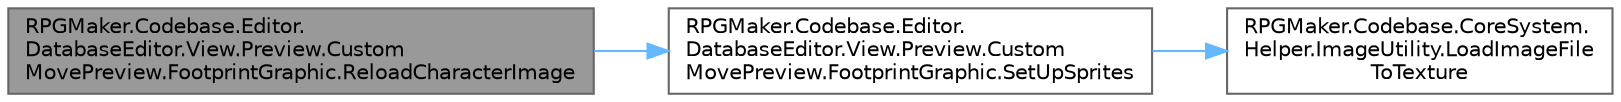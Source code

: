 digraph "RPGMaker.Codebase.Editor.DatabaseEditor.View.Preview.CustomMovePreview.FootprintGraphic.ReloadCharacterImage"
{
 // LATEX_PDF_SIZE
  bgcolor="transparent";
  edge [fontname=Helvetica,fontsize=10,labelfontname=Helvetica,labelfontsize=10];
  node [fontname=Helvetica,fontsize=10,shape=box,height=0.2,width=0.4];
  rankdir="LR";
  Node1 [id="Node000001",label="RPGMaker.Codebase.Editor.\lDatabaseEditor.View.Preview.Custom\lMovePreview.FootprintGraphic.ReloadCharacterImage",height=0.2,width=0.4,color="gray40", fillcolor="grey60", style="filled", fontcolor="black",tooltip="キャラクターの画像を読み込み直す部分 読み込み直すassetsIDが入ります"];
  Node1 -> Node2 [id="edge1_Node000001_Node000002",color="steelblue1",style="solid",tooltip=" "];
  Node2 [id="Node000002",label="RPGMaker.Codebase.Editor.\lDatabaseEditor.View.Preview.Custom\lMovePreview.FootprintGraphic.SetUpSprites",height=0.2,width=0.4,color="grey40", fillcolor="white", style="filled",URL="$d1/d92/class_r_p_g_maker_1_1_codebase_1_1_editor_1_1_database_editor_1_1_view_1_1_preview_1_1_custom_mo2bd1d9b513b744ab4a2516d7b0007b30.html#a84051513ab988f4cda2cac93d26bd919",tooltip=" "];
  Node2 -> Node3 [id="edge2_Node000002_Node000003",color="steelblue1",style="solid",tooltip=" "];
  Node3 [id="Node000003",label="RPGMaker.Codebase.CoreSystem.\lHelper.ImageUtility.LoadImageFile\lToTexture",height=0.2,width=0.4,color="grey40", fillcolor="white", style="filled",URL="$d3/d4a/class_r_p_g_maker_1_1_codebase_1_1_core_system_1_1_helper_1_1_image_utility.html#a0981917c0748c714530590d34d8d1775",tooltip="😁 PNG/JPG (またはサポートされている形式) の画像ファイルをロードして、そのテクスチャを取得します。"];
}
